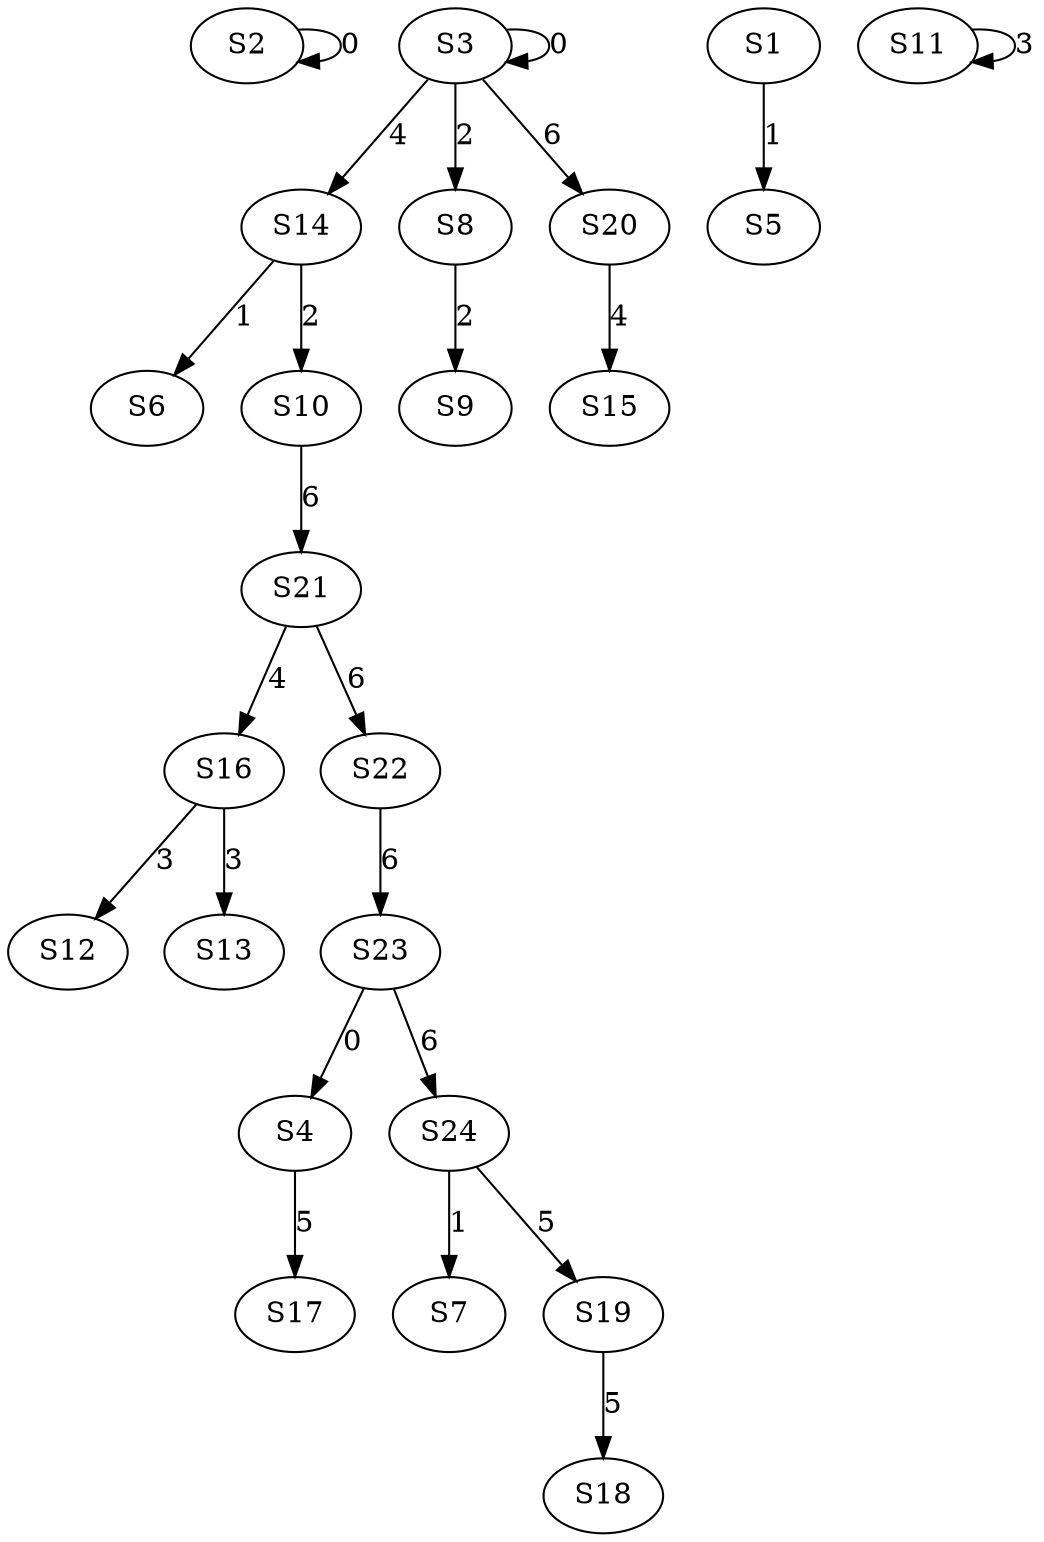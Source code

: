 strict digraph {
	S2 -> S2 [ label = 0 ];
	S3 -> S3 [ label = 0 ];
	S23 -> S4 [ label = 0 ];
	S1 -> S5 [ label = 1 ];
	S14 -> S6 [ label = 1 ];
	S24 -> S7 [ label = 1 ];
	S3 -> S8 [ label = 2 ];
	S8 -> S9 [ label = 2 ];
	S14 -> S10 [ label = 2 ];
	S11 -> S11 [ label = 3 ];
	S16 -> S12 [ label = 3 ];
	S16 -> S13 [ label = 3 ];
	S3 -> S14 [ label = 4 ];
	S20 -> S15 [ label = 4 ];
	S21 -> S16 [ label = 4 ];
	S4 -> S17 [ label = 5 ];
	S19 -> S18 [ label = 5 ];
	S24 -> S19 [ label = 5 ];
	S3 -> S20 [ label = 6 ];
	S10 -> S21 [ label = 6 ];
	S21 -> S22 [ label = 6 ];
	S22 -> S23 [ label = 6 ];
	S23 -> S24 [ label = 6 ];
}